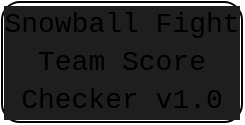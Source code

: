 <mxfile version="20.8.10" type="device"><diagram name="Page-1" id="hHpF1baUSTz2clY-Ota8"><mxGraphModel dx="1434" dy="844" grid="1" gridSize="10" guides="1" tooltips="1" connect="1" arrows="1" fold="1" page="1" pageScale="1" pageWidth="850" pageHeight="1100" math="0" shadow="0"><root><mxCell id="0"/><mxCell id="1" parent="0"/><mxCell id="AFJ6fUOBSR2v7E0Lf3oa-1" value="&lt;div style=&quot;background-color: rgb(30, 30, 30); font-family: Consolas, &amp;quot;Courier New&amp;quot;, monospace; font-size: 14px; line-height: 19px;&quot;&gt;Snowball Fight Team Score Checker v1.0&lt;/div&gt;" style="rounded=1;whiteSpace=wrap;html=1;fillColor=#ffffff;fontColor=#000000;strokeColor=#000000;fillStyle=auto;" vertex="1" parent="1"><mxGeometry x="365" y="110" width="120" height="60" as="geometry"/></mxCell></root></mxGraphModel></diagram></mxfile>